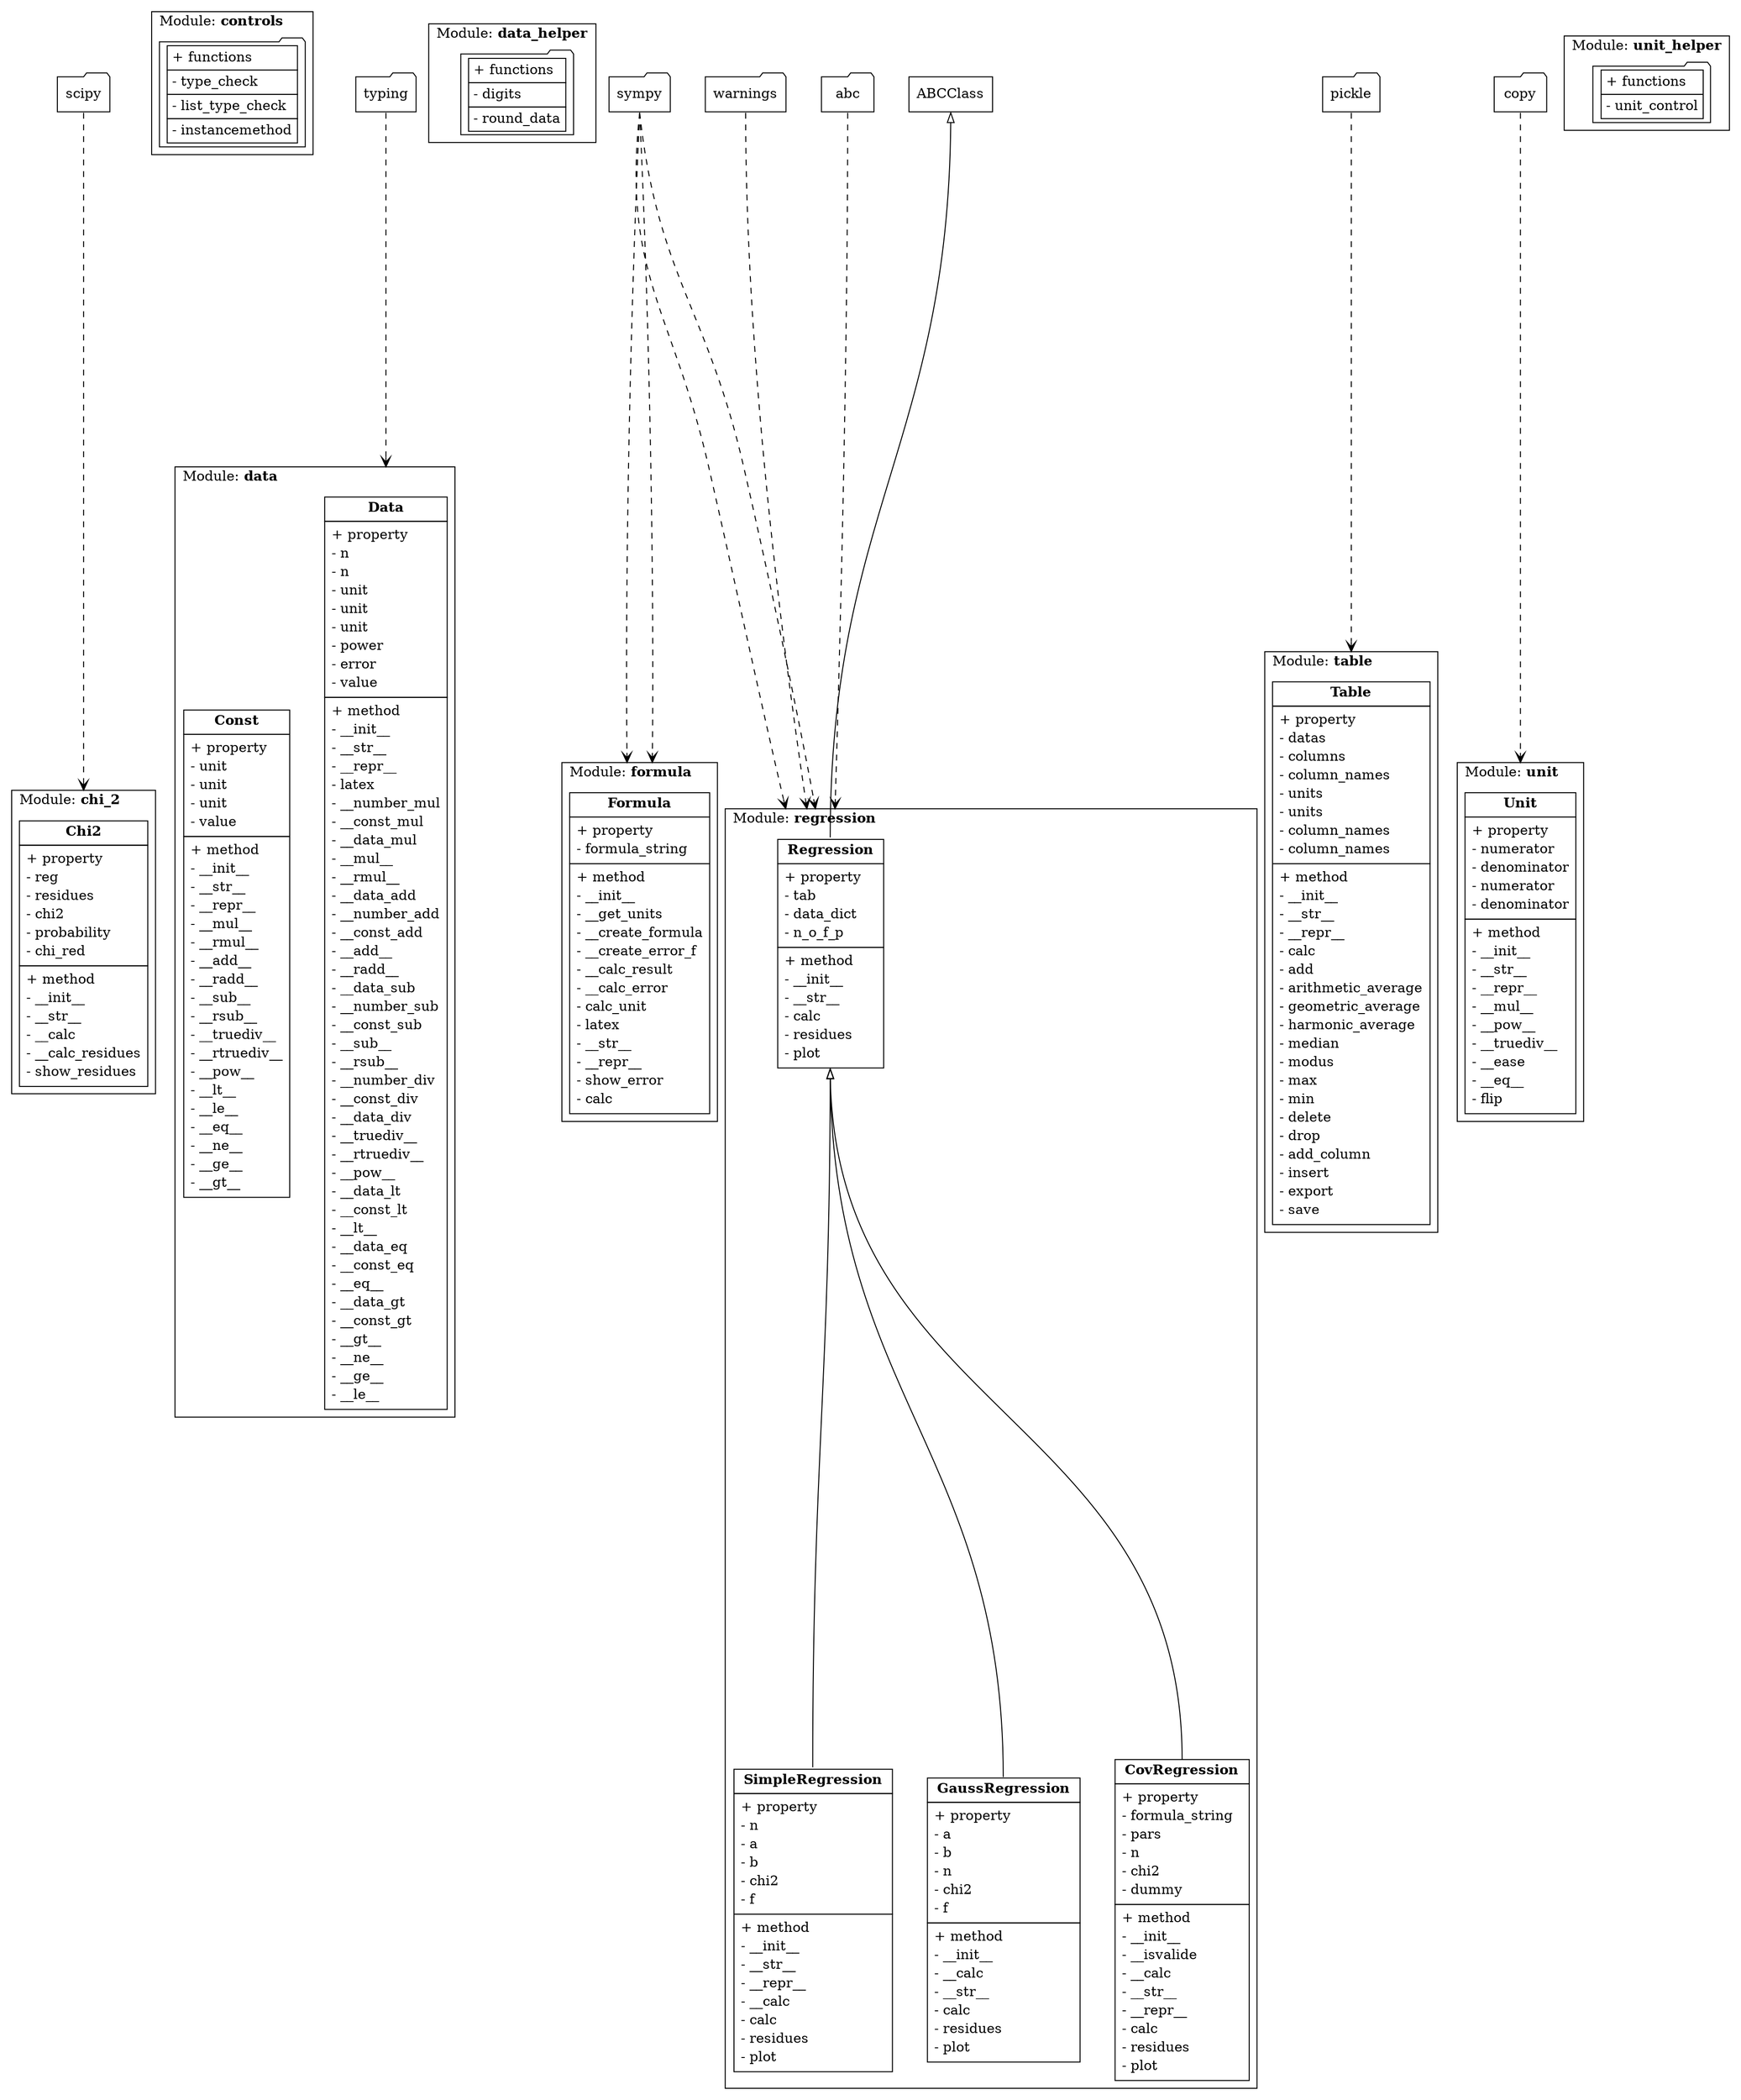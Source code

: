 digraph UmlDiagram {
  node[shape=record, sytle=filled, fillcolor=gray95]
  nodesep="0.5"
  ranksep="5.0"
  compound=true

  subgraph cluster0{
    label = <Module: <B>chi_2</B>>
    labeljust=l
  Chi2Class [
  shape=plain
  label=<<table border="0" cellborder="1" cellspacing="0" cellpadding="4">
    <tr> <td> <b>Chi2</b> </td> </tr>
    <tr> <td>
      <table border="0" cellborder="0" cellspacing="0" >
        <tr> <td align="left" >+ property</td> </tr>
        <tr> <td port="ss1" align="left" >- reg</td> </tr>
        <tr> <td port="ss1" align="left" >- residues</td> </tr>
        <tr> <td port="ss1" align="left" >- chi2</td> </tr>
        <tr> <td port="ss1" align="left" >- probability</td> </tr>
        <tr> <td port="ss1" align="left" >- chi_red</td> </tr>
      </table>
    </td> </tr>
    <tr> <td>
      <table border="0" cellborder="0" cellspacing="0" >
        <tr> <td align="left" >+ method</td> </tr>
        <tr> <td port="ss1" align="left" >- __init__</td> </tr>
        <tr> <td port="ss1" align="left" >- __str__</td> </tr>
        <tr> <td port="ss1" align="left" >- __calc</td> </tr>
        <tr> <td port="ss1" align="left" >- __calc_residues</td> </tr>
        <tr> <td port="ss1" align="left" >- show_residues</td> </tr>
      </table>
    </td> </tr>
  </table>>]

  }


  subgraph cluster1{
    label = <Module: <B>controls</B>>
    labeljust=l
  controlsFunctions [
    shape="folder"
     label= <<table border="0" cellborder="1" cellspacing="0" cellpadding="4">
        <tr> <td align="left" >+ functions</td> </tr>
        <tr> <td port="ss1" align="left" >- type_check</td> </tr>
        <tr> <td port="ss1" align="left" >- list_type_check</td> </tr>
        <tr> <td port="ss1" align="left" >- instancemethod</td> </tr>
  </table>>]

  }


  subgraph cluster2{
    label = <Module: <B>data</B>>
    labeljust=l
  DataClass [
  shape=plain
  label=<<table border="0" cellborder="1" cellspacing="0" cellpadding="4">
    <tr> <td> <b>Data</b> </td> </tr>
    <tr> <td>
      <table border="0" cellborder="0" cellspacing="0" >
        <tr> <td align="left" >+ property</td> </tr>
        <tr> <td port="ss1" align="left" >- n</td> </tr>
        <tr> <td port="ss1" align="left" >- n</td> </tr>
        <tr> <td port="ss1" align="left" >- unit</td> </tr>
        <tr> <td port="ss1" align="left" >- unit</td> </tr>
        <tr> <td port="ss1" align="left" >- unit</td> </tr>
        <tr> <td port="ss1" align="left" >- power</td> </tr>
        <tr> <td port="ss1" align="left" >- error</td> </tr>
        <tr> <td port="ss1" align="left" >- value</td> </tr>
      </table>
    </td> </tr>
    <tr> <td>
      <table border="0" cellborder="0" cellspacing="0" >
        <tr> <td align="left" >+ method</td> </tr>
        <tr> <td port="ss1" align="left" >- __init__</td> </tr>
        <tr> <td port="ss1" align="left" >- __str__</td> </tr>
        <tr> <td port="ss1" align="left" >- __repr__</td> </tr>
        <tr> <td port="ss1" align="left" >- latex</td> </tr>
        <tr> <td port="ss1" align="left" >- __number_mul</td> </tr>
        <tr> <td port="ss1" align="left" >- __const_mul</td> </tr>
        <tr> <td port="ss1" align="left" >- __data_mul</td> </tr>
        <tr> <td port="ss1" align="left" >- __mul__</td> </tr>
        <tr> <td port="ss1" align="left" >- __rmul__</td> </tr>
        <tr> <td port="ss1" align="left" >- __data_add</td> </tr>
        <tr> <td port="ss1" align="left" >- __number_add</td> </tr>
        <tr> <td port="ss1" align="left" >- __const_add</td> </tr>
        <tr> <td port="ss1" align="left" >- __add__</td> </tr>
        <tr> <td port="ss1" align="left" >- __radd__</td> </tr>
        <tr> <td port="ss1" align="left" >- __data_sub</td> </tr>
        <tr> <td port="ss1" align="left" >- __number_sub</td> </tr>
        <tr> <td port="ss1" align="left" >- __const_sub</td> </tr>
        <tr> <td port="ss1" align="left" >- __sub__</td> </tr>
        <tr> <td port="ss1" align="left" >- __rsub__</td> </tr>
        <tr> <td port="ss1" align="left" >- __number_div</td> </tr>
        <tr> <td port="ss1" align="left" >- __const_div</td> </tr>
        <tr> <td port="ss1" align="left" >- __data_div</td> </tr>
        <tr> <td port="ss1" align="left" >- __truediv__</td> </tr>
        <tr> <td port="ss1" align="left" >- __rtruediv__</td> </tr>
        <tr> <td port="ss1" align="left" >- __pow__</td> </tr>
        <tr> <td port="ss1" align="left" >- __data_lt</td> </tr>
        <tr> <td port="ss1" align="left" >- __const_lt</td> </tr>
        <tr> <td port="ss1" align="left" >- __lt__</td> </tr>
        <tr> <td port="ss1" align="left" >- __data_eq</td> </tr>
        <tr> <td port="ss1" align="left" >- __const_eq</td> </tr>
        <tr> <td port="ss1" align="left" >- __eq__</td> </tr>
        <tr> <td port="ss1" align="left" >- __data_gt</td> </tr>
        <tr> <td port="ss1" align="left" >- __const_gt</td> </tr>
        <tr> <td port="ss1" align="left" >- __gt__</td> </tr>
        <tr> <td port="ss1" align="left" >- __ne__</td> </tr>
        <tr> <td port="ss1" align="left" >- __ge__</td> </tr>
        <tr> <td port="ss1" align="left" >- __le__</td> </tr>
      </table>
    </td> </tr>
  </table>>]

  ConstClass [
  shape=plain
  label=<<table border="0" cellborder="1" cellspacing="0" cellpadding="4">
    <tr> <td> <b>Const</b> </td> </tr>
    <tr> <td>
      <table border="0" cellborder="0" cellspacing="0" >
        <tr> <td align="left" >+ property</td> </tr>
        <tr> <td port="ss1" align="left" >- unit</td> </tr>
        <tr> <td port="ss1" align="left" >- unit</td> </tr>
        <tr> <td port="ss1" align="left" >- unit</td> </tr>
        <tr> <td port="ss1" align="left" >- value</td> </tr>
      </table>
    </td> </tr>
    <tr> <td>
      <table border="0" cellborder="0" cellspacing="0" >
        <tr> <td align="left" >+ method</td> </tr>
        <tr> <td port="ss1" align="left" >- __init__</td> </tr>
        <tr> <td port="ss1" align="left" >- __str__</td> </tr>
        <tr> <td port="ss1" align="left" >- __repr__</td> </tr>
        <tr> <td port="ss1" align="left" >- __mul__</td> </tr>
        <tr> <td port="ss1" align="left" >- __rmul__</td> </tr>
        <tr> <td port="ss1" align="left" >- __add__</td> </tr>
        <tr> <td port="ss1" align="left" >- __radd__</td> </tr>
        <tr> <td port="ss1" align="left" >- __sub__</td> </tr>
        <tr> <td port="ss1" align="left" >- __rsub__</td> </tr>
        <tr> <td port="ss1" align="left" >- __truediv__</td> </tr>
        <tr> <td port="ss1" align="left" >- __rtruediv__</td> </tr>
        <tr> <td port="ss1" align="left" >- __pow__</td> </tr>
        <tr> <td port="ss1" align="left" >- __lt__</td> </tr>
        <tr> <td port="ss1" align="left" >- __le__</td> </tr>
        <tr> <td port="ss1" align="left" >- __eq__</td> </tr>
        <tr> <td port="ss1" align="left" >- __ne__</td> </tr>
        <tr> <td port="ss1" align="left" >- __ge__</td> </tr>
        <tr> <td port="ss1" align="left" >- __gt__</td> </tr>
      </table>
    </td> </tr>
  </table>>]

  }


  subgraph cluster3{
    label = <Module: <B>data_helper</B>>
    labeljust=l
  data_helperFunctions [
    shape="folder"
     label= <<table border="0" cellborder="1" cellspacing="0" cellpadding="4">
        <tr> <td align="left" >+ functions</td> </tr>
        <tr> <td port="ss1" align="left" >- digits</td> </tr>
        <tr> <td port="ss1" align="left" >- round_data</td> </tr>
  </table>>]

  }


  subgraph cluster4{
    label = <Module: <B>formula</B>>
    labeljust=l
  FormulaClass [
  shape=plain
  label=<<table border="0" cellborder="1" cellspacing="0" cellpadding="4">
    <tr> <td> <b>Formula</b> </td> </tr>
    <tr> <td>
      <table border="0" cellborder="0" cellspacing="0" >
        <tr> <td align="left" >+ property</td> </tr>
        <tr> <td port="ss1" align="left" >- formula_string</td> </tr>
      </table>
    </td> </tr>
    <tr> <td>
      <table border="0" cellborder="0" cellspacing="0" >
        <tr> <td align="left" >+ method</td> </tr>
        <tr> <td port="ss1" align="left" >- __init__</td> </tr>
        <tr> <td port="ss1" align="left" >- __get_units</td> </tr>
        <tr> <td port="ss1" align="left" >- __create_formula</td> </tr>
        <tr> <td port="ss1" align="left" >- __create_error_f</td> </tr>
        <tr> <td port="ss1" align="left" >- __calc_result</td> </tr>
        <tr> <td port="ss1" align="left" >- __calc_error</td> </tr>
        <tr> <td port="ss1" align="left" >- calc_unit</td> </tr>
        <tr> <td port="ss1" align="left" >- latex</td> </tr>
        <tr> <td port="ss1" align="left" >- __str__</td> </tr>
        <tr> <td port="ss1" align="left" >- __repr__</td> </tr>
        <tr> <td port="ss1" align="left" >- show_error</td> </tr>
        <tr> <td port="ss1" align="left" >- calc</td> </tr>
      </table>
    </td> </tr>
  </table>>]

  }


  subgraph cluster5{
    label = <Module: <B>regression</B>>
    labeljust=l
  RegressionClass [
  shape=plain
  label=<<table border="0" cellborder="1" cellspacing="0" cellpadding="4">
    <tr> <td> <b>Regression</b> </td> </tr>
    <tr> <td>
      <table border="0" cellborder="0" cellspacing="0" >
        <tr> <td align="left" >+ property</td> </tr>
        <tr> <td port="ss1" align="left" >- tab</td> </tr>
        <tr> <td port="ss1" align="left" >- data_dict</td> </tr>
        <tr> <td port="ss1" align="left" >- n_o_f_p</td> </tr>
      </table>
    </td> </tr>
    <tr> <td>
      <table border="0" cellborder="0" cellspacing="0" >
        <tr> <td align="left" >+ method</td> </tr>
        <tr> <td port="ss1" align="left" >- __init__</td> </tr>
        <tr> <td port="ss1" align="left" >- __str__</td> </tr>
        <tr> <td port="ss1" align="left" >- calc</td> </tr>
        <tr> <td port="ss1" align="left" >- residues</td> </tr>
        <tr> <td port="ss1" align="left" >- plot</td> </tr>
      </table>
    </td> </tr>
  </table>>]

  SimpleRegressionClass [
  shape=plain
  label=<<table border="0" cellborder="1" cellspacing="0" cellpadding="4">
    <tr> <td> <b>SimpleRegression</b> </td> </tr>
    <tr> <td>
      <table border="0" cellborder="0" cellspacing="0" >
        <tr> <td align="left" >+ property</td> </tr>
        <tr> <td port="ss1" align="left" >- n</td> </tr>
        <tr> <td port="ss1" align="left" >- a</td> </tr>
        <tr> <td port="ss1" align="left" >- b</td> </tr>
        <tr> <td port="ss1" align="left" >- chi2</td> </tr>
        <tr> <td port="ss1" align="left" >- f</td> </tr>
      </table>
    </td> </tr>
    <tr> <td>
      <table border="0" cellborder="0" cellspacing="0" >
        <tr> <td align="left" >+ method</td> </tr>
        <tr> <td port="ss1" align="left" >- __init__</td> </tr>
        <tr> <td port="ss1" align="left" >- __str__</td> </tr>
        <tr> <td port="ss1" align="left" >- __repr__</td> </tr>
        <tr> <td port="ss1" align="left" >- __calc</td> </tr>
        <tr> <td port="ss1" align="left" >- calc</td> </tr>
        <tr> <td port="ss1" align="left" >- residues</td> </tr>
        <tr> <td port="ss1" align="left" >- plot</td> </tr>
      </table>
    </td> </tr>
  </table>>]

  GaussRegressionClass [
  shape=plain
  label=<<table border="0" cellborder="1" cellspacing="0" cellpadding="4">
    <tr> <td> <b>GaussRegression</b> </td> </tr>
    <tr> <td>
      <table border="0" cellborder="0" cellspacing="0" >
        <tr> <td align="left" >+ property</td> </tr>
        <tr> <td port="ss1" align="left" >- a</td> </tr>
        <tr> <td port="ss1" align="left" >- b</td> </tr>
        <tr> <td port="ss1" align="left" >- n</td> </tr>
        <tr> <td port="ss1" align="left" >- chi2</td> </tr>
        <tr> <td port="ss1" align="left" >- f</td> </tr>
      </table>
    </td> </tr>
    <tr> <td>
      <table border="0" cellborder="0" cellspacing="0" >
        <tr> <td align="left" >+ method</td> </tr>
        <tr> <td port="ss1" align="left" >- __init__</td> </tr>
        <tr> <td port="ss1" align="left" >- __calc</td> </tr>
        <tr> <td port="ss1" align="left" >- __str__</td> </tr>
        <tr> <td port="ss1" align="left" >- calc</td> </tr>
        <tr> <td port="ss1" align="left" >- residues</td> </tr>
        <tr> <td port="ss1" align="left" >- plot</td> </tr>
      </table>
    </td> </tr>
  </table>>]

  CovRegressionClass [
  shape=plain
  label=<<table border="0" cellborder="1" cellspacing="0" cellpadding="4">
    <tr> <td> <b>CovRegression</b> </td> </tr>
    <tr> <td>
      <table border="0" cellborder="0" cellspacing="0" >
        <tr> <td align="left" >+ property</td> </tr>
        <tr> <td port="ss1" align="left" >- formula_string</td> </tr>
        <tr> <td port="ss1" align="left" >- pars</td> </tr>
        <tr> <td port="ss1" align="left" >- n</td> </tr>
        <tr> <td port="ss1" align="left" >- chi2</td> </tr>
        <tr> <td port="ss1" align="left" >- dummy</td> </tr>
      </table>
    </td> </tr>
    <tr> <td>
      <table border="0" cellborder="0" cellspacing="0" >
        <tr> <td align="left" >+ method</td> </tr>
        <tr> <td port="ss1" align="left" >- __init__</td> </tr>
        <tr> <td port="ss1" align="left" >- __isvalide</td> </tr>
        <tr> <td port="ss1" align="left" >- __calc</td> </tr>
        <tr> <td port="ss1" align="left" >- __str__</td> </tr>
        <tr> <td port="ss1" align="left" >- __repr__</td> </tr>
        <tr> <td port="ss1" align="left" >- calc</td> </tr>
        <tr> <td port="ss1" align="left" >- residues</td> </tr>
        <tr> <td port="ss1" align="left" >- plot</td> </tr>
      </table>
    </td> </tr>
  </table>>]

  }


  subgraph cluster6{
    label = <Module: <B>table</B>>
    labeljust=l
  TableClass [
  shape=plain
  label=<<table border="0" cellborder="1" cellspacing="0" cellpadding="4">
    <tr> <td> <b>Table</b> </td> </tr>
    <tr> <td>
      <table border="0" cellborder="0" cellspacing="0" >
        <tr> <td align="left" >+ property</td> </tr>
        <tr> <td port="ss1" align="left" >- datas</td> </tr>
        <tr> <td port="ss1" align="left" >- columns</td> </tr>
        <tr> <td port="ss1" align="left" >- column_names</td> </tr>
        <tr> <td port="ss1" align="left" >- units</td> </tr>
        <tr> <td port="ss1" align="left" >- units</td> </tr>
        <tr> <td port="ss1" align="left" >- column_names</td> </tr>
        <tr> <td port="ss1" align="left" >- column_names</td> </tr>
      </table>
    </td> </tr>
    <tr> <td>
      <table border="0" cellborder="0" cellspacing="0" >
        <tr> <td align="left" >+ method</td> </tr>
        <tr> <td port="ss1" align="left" >- __init__</td> </tr>
        <tr> <td port="ss1" align="left" >- __str__</td> </tr>
        <tr> <td port="ss1" align="left" >- __repr__</td> </tr>
        <tr> <td port="ss1" align="left" >- calc</td> </tr>
        <tr> <td port="ss1" align="left" >- add</td> </tr>
        <tr> <td port="ss1" align="left" >- arithmetic_average</td> </tr>
        <tr> <td port="ss1" align="left" >- geometric_average</td> </tr>
        <tr> <td port="ss1" align="left" >- harmonic_average</td> </tr>
        <tr> <td port="ss1" align="left" >- median</td> </tr>
        <tr> <td port="ss1" align="left" >- modus</td> </tr>
        <tr> <td port="ss1" align="left" >- max</td> </tr>
        <tr> <td port="ss1" align="left" >- min</td> </tr>
        <tr> <td port="ss1" align="left" >- delete</td> </tr>
        <tr> <td port="ss1" align="left" >- drop</td> </tr>
        <tr> <td port="ss1" align="left" >- add_column</td> </tr>
        <tr> <td port="ss1" align="left" >- insert</td> </tr>
        <tr> <td port="ss1" align="left" >- export</td> </tr>
        <tr> <td port="ss1" align="left" >- save</td> </tr>
      </table>
    </td> </tr>
  </table>>]

  }


  subgraph cluster7{
    label = <Module: <B>unit</B>>
    labeljust=l
  UnitClass [
  shape=plain
  label=<<table border="0" cellborder="1" cellspacing="0" cellpadding="4">
    <tr> <td> <b>Unit</b> </td> </tr>
    <tr> <td>
      <table border="0" cellborder="0" cellspacing="0" >
        <tr> <td align="left" >+ property</td> </tr>
        <tr> <td port="ss1" align="left" >- numerator</td> </tr>
        <tr> <td port="ss1" align="left" >- denominator</td> </tr>
        <tr> <td port="ss1" align="left" >- numerator</td> </tr>
        <tr> <td port="ss1" align="left" >- denominator</td> </tr>
      </table>
    </td> </tr>
    <tr> <td>
      <table border="0" cellborder="0" cellspacing="0" >
        <tr> <td align="left" >+ method</td> </tr>
        <tr> <td port="ss1" align="left" >- __init__</td> </tr>
        <tr> <td port="ss1" align="left" >- __str__</td> </tr>
        <tr> <td port="ss1" align="left" >- __repr__</td> </tr>
        <tr> <td port="ss1" align="left" >- __mul__</td> </tr>
        <tr> <td port="ss1" align="left" >- __pow__</td> </tr>
        <tr> <td port="ss1" align="left" >- __truediv__</td> </tr>
        <tr> <td port="ss1" align="left" >- __ease</td> </tr>
        <tr> <td port="ss1" align="left" >- __eq__</td> </tr>
        <tr> <td port="ss1" align="left" >- flip</td> </tr>
      </table>
    </td> </tr>
  </table>>]

  }


  subgraph cluster8{
    label = <Module: <B>unit_helper</B>>
    labeljust=l
  unit_helperFunctions [
    shape="folder"
     label= <<table border="0" cellborder="1" cellspacing="0" cellpadding="4">
        <tr> <td align="left" >+ functions</td> </tr>
        <tr> <td port="ss1" align="left" >- unit_control</td> </tr>
  </table>>]

  }

  scipy[shape="folder"]  scipy -> Chi2Class[arrowhead=vee style=dashed  lhead = cluster0 tailport=s]
  typing[shape="folder"]  typing -> DataClass[arrowhead=vee style=dashed  lhead = cluster2 tailport=s]
  sympy[shape="folder"]  sympy -> FormulaClass[arrowhead=vee style=dashed  lhead = cluster4 tailport=s]
  sympy[shape="folder"]  sympy -> FormulaClass[arrowhead=vee style=dashed  lhead = cluster4 tailport=s]
  sympy[shape="folder"]  sympy -> RegressionClass[arrowhead=vee style=dashed  lhead = cluster5 tailport=s]
  warnings[shape="folder"]  warnings -> RegressionClass[arrowhead=vee style=dashed  lhead = cluster5 tailport=s]
  sympy[shape="folder"]  sympy -> RegressionClass[arrowhead=vee style=dashed  lhead = cluster5 tailport=s]
  abc[shape="folder"]  abc -> RegressionClass[arrowhead=vee style=dashed  lhead = cluster5 tailport=s]
  ABCClass -> RegressionClass[dir=back arrowtail=empty headport=n, tailport=s]
  RegressionClass -> SimpleRegressionClass[dir=back arrowtail=empty headport=n, tailport=s]
  RegressionClass -> CovRegressionClass[dir=back arrowtail=empty headport=n, tailport=s]
  RegressionClass -> GaussRegressionClass[dir=back arrowtail=empty headport=n, tailport=s]
  pickle[shape="folder"]  pickle -> TableClass[arrowhead=vee style=dashed  lhead = cluster6 tailport=s]
  copy[shape="folder"]  copy -> UnitClass[arrowhead=vee style=dashed  lhead = cluster7 tailport=s]
{rank = same; typing; abc; scipy; sympy; pickle; copy; warnings}

}